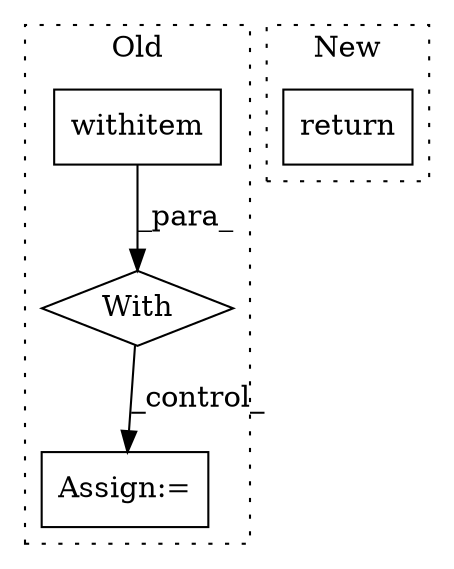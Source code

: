 digraph G {
subgraph cluster0 {
1 [label="withitem" a="49" s="4237" l="5" shape="box"];
3 [label="With" a="39" s="4232,4242" l="5,31" shape="diamond"];
4 [label="Assign:=" a="68" s="5521" l="3" shape="box"];
label = "Old";
style="dotted";
}
subgraph cluster1 {
2 [label="return" a="93" s="5886" l="7" shape="box"];
label = "New";
style="dotted";
}
1 -> 3 [label="_para_"];
3 -> 4 [label="_control_"];
}